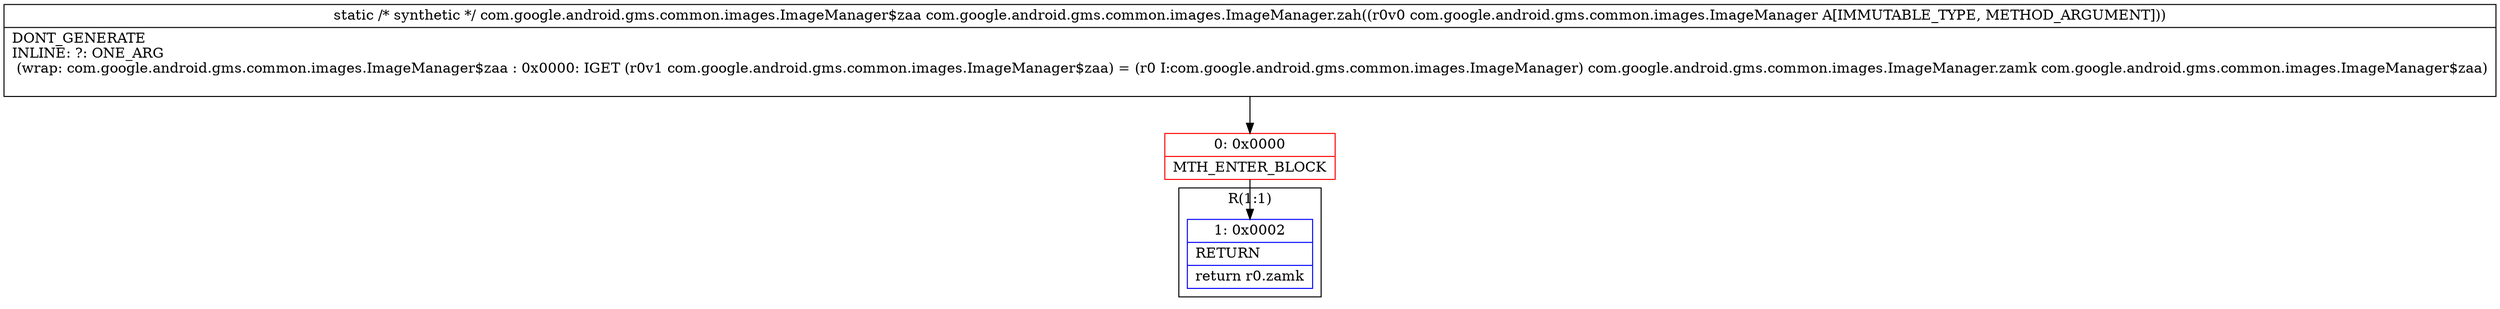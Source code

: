 digraph "CFG forcom.google.android.gms.common.images.ImageManager.zah(Lcom\/google\/android\/gms\/common\/images\/ImageManager;)Lcom\/google\/android\/gms\/common\/images\/ImageManager$zaa;" {
subgraph cluster_Region_1307343645 {
label = "R(1:1)";
node [shape=record,color=blue];
Node_1 [shape=record,label="{1\:\ 0x0002|RETURN\l|return r0.zamk\l}"];
}
Node_0 [shape=record,color=red,label="{0\:\ 0x0000|MTH_ENTER_BLOCK\l}"];
MethodNode[shape=record,label="{static \/* synthetic *\/ com.google.android.gms.common.images.ImageManager$zaa com.google.android.gms.common.images.ImageManager.zah((r0v0 com.google.android.gms.common.images.ImageManager A[IMMUTABLE_TYPE, METHOD_ARGUMENT]))  | DONT_GENERATE\lINLINE: ?: ONE_ARG  \l  (wrap: com.google.android.gms.common.images.ImageManager$zaa : 0x0000: IGET  (r0v1 com.google.android.gms.common.images.ImageManager$zaa) = (r0 I:com.google.android.gms.common.images.ImageManager) com.google.android.gms.common.images.ImageManager.zamk com.google.android.gms.common.images.ImageManager$zaa)\l\l}"];
MethodNode -> Node_0;
Node_0 -> Node_1;
}

